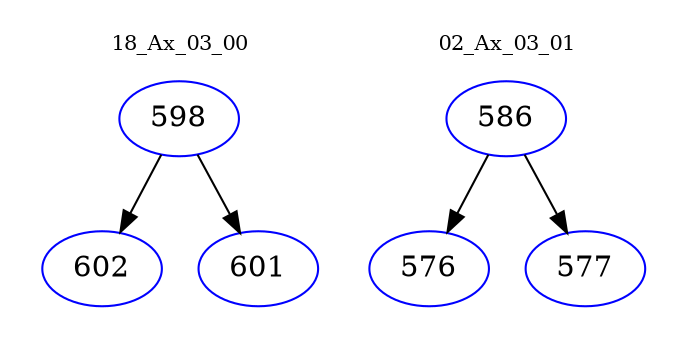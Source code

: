 digraph{
subgraph cluster_0 {
color = white
label = "18_Ax_03_00";
fontsize=10;
T0_598 [label="598", color="blue"]
T0_598 -> T0_602 [color="black"]
T0_602 [label="602", color="blue"]
T0_598 -> T0_601 [color="black"]
T0_601 [label="601", color="blue"]
}
subgraph cluster_1 {
color = white
label = "02_Ax_03_01";
fontsize=10;
T1_586 [label="586", color="blue"]
T1_586 -> T1_576 [color="black"]
T1_576 [label="576", color="blue"]
T1_586 -> T1_577 [color="black"]
T1_577 [label="577", color="blue"]
}
}
